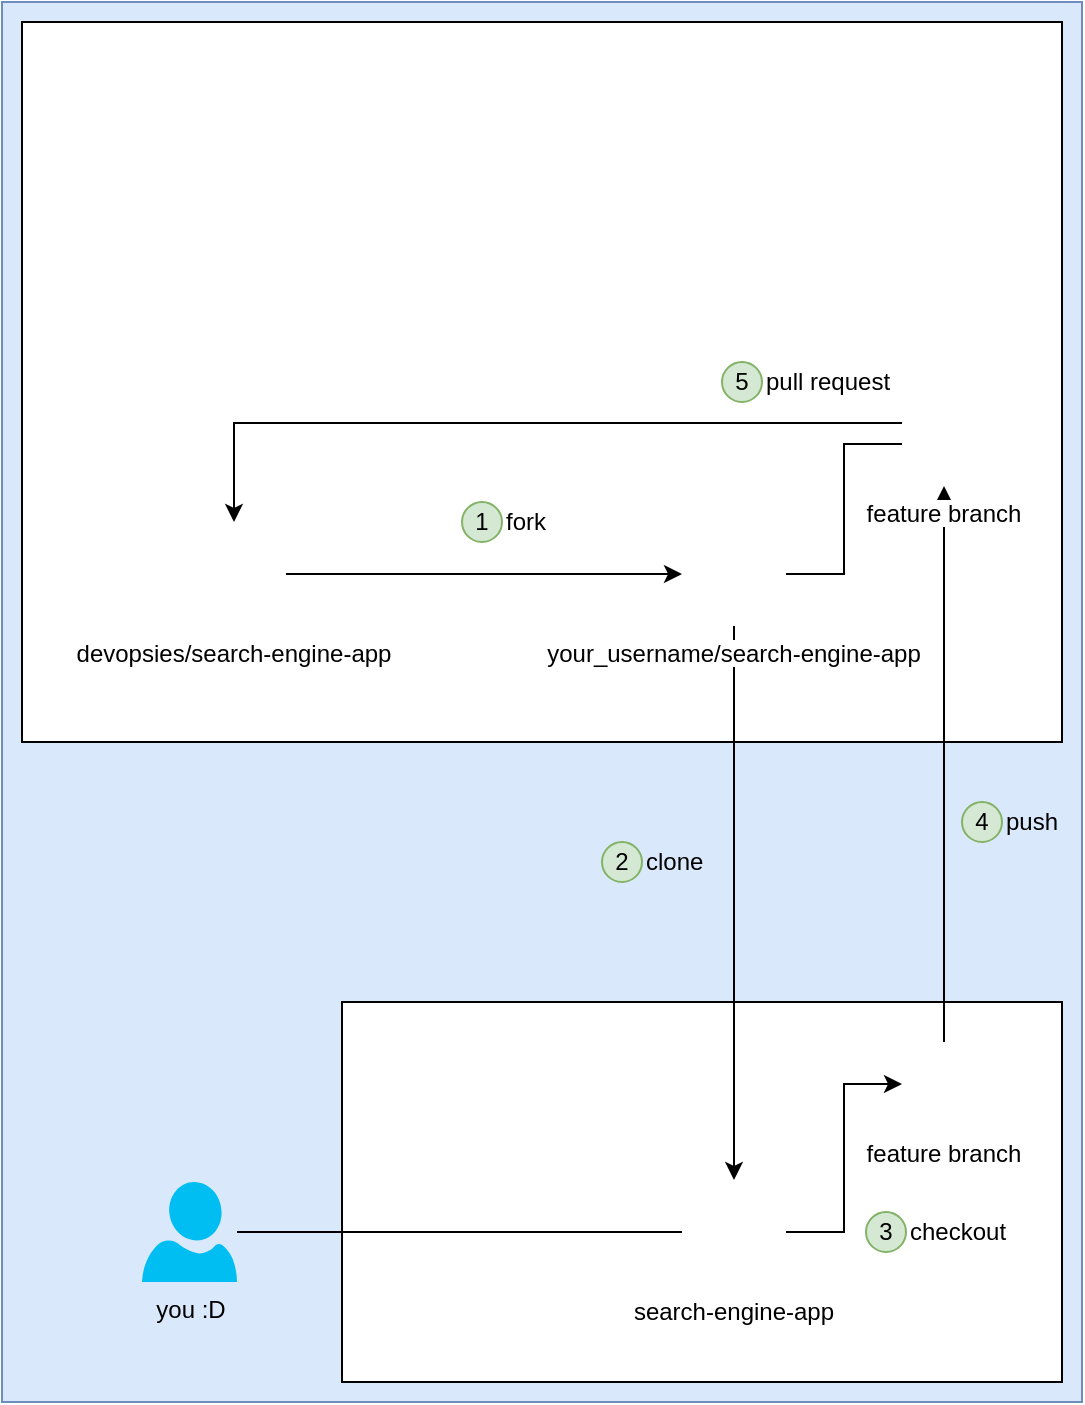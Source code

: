 <mxfile version="15.4.0" type="device"><diagram id="rLi8EMVhJBPrT8PyfEtM" name="Page-1"><mxGraphModel dx="1422" dy="816" grid="1" gridSize="10" guides="1" tooltips="1" connect="1" arrows="1" fold="1" page="1" pageScale="1" pageWidth="850" pageHeight="1100" math="0" shadow="0"><root><mxCell id="0"/><mxCell id="1" parent="0"/><mxCell id="38p3YUU8q75qeUHQ2Vay-1" value="" style="rounded=0;whiteSpace=wrap;html=1;fillColor=#dae8fc;strokeColor=#6c8ebf;" vertex="1" parent="1"><mxGeometry x="140" y="90" width="540" height="700" as="geometry"/></mxCell><mxCell id="SMTbQrqsJ7fk96Tr__mY-11" value="" style="rounded=0;whiteSpace=wrap;html=1;" parent="1" vertex="1"><mxGeometry x="310" y="590" width="360" height="190" as="geometry"/></mxCell><mxCell id="SMTbQrqsJ7fk96Tr__mY-2" value="" style="rounded=0;whiteSpace=wrap;html=1;" parent="1" vertex="1"><mxGeometry x="150" y="100" width="520" height="360" as="geometry"/></mxCell><mxCell id="SMTbQrqsJ7fk96Tr__mY-1" value="" style="shape=image;verticalLabelPosition=bottom;labelBackgroundColor=#ffffff;verticalAlign=top;aspect=fixed;imageAspect=0;image=https://cdn-icons-png.flaticon.com/512/733/733609.png;" parent="1" vertex="1"><mxGeometry x="390" y="140" width="90" height="90" as="geometry"/></mxCell><mxCell id="SMTbQrqsJ7fk96Tr__mY-7" value="" style="shape=image;verticalLabelPosition=bottom;labelBackgroundColor=#ffffff;verticalAlign=top;aspect=fixed;imageAspect=0;image=https://cdn-icons.flaticon.com/png/512/4494/premium/4494740.png?token=exp=1635802810~hmac=0880640dabdb8e473924c60cacc7d3e0;" parent="1" vertex="1"><mxGeometry x="340" y="610" width="42" height="42" as="geometry"/></mxCell><mxCell id="SMTbQrqsJ7fk96Tr__mY-10" style="edgeStyle=orthogonalEdgeStyle;rounded=0;orthogonalLoop=1;jettySize=auto;html=1;entryX=0;entryY=0.5;entryDx=0;entryDy=0;" parent="1" source="SMTbQrqsJ7fk96Tr__mY-8" target="SMTbQrqsJ7fk96Tr__mY-9" edge="1"><mxGeometry relative="1" as="geometry"/></mxCell><mxCell id="SMTbQrqsJ7fk96Tr__mY-8" value="devopsies/search-engine-app" style="shape=image;verticalLabelPosition=bottom;labelBackgroundColor=#ffffff;verticalAlign=top;aspect=fixed;imageAspect=0;image=https://cdn-icons.flaticon.com/png/512/4500/premium/4500935.png?token=exp=1635802810~hmac=9e5dce9e9e7fe252fa6dc977c56b30ae;fontStyle=0" parent="1" vertex="1"><mxGeometry x="230" y="350" width="52" height="52" as="geometry"/></mxCell><mxCell id="SMTbQrqsJ7fk96Tr__mY-13" style="edgeStyle=orthogonalEdgeStyle;rounded=0;orthogonalLoop=1;jettySize=auto;html=1;entryX=0.5;entryY=0;entryDx=0;entryDy=0;" parent="1" source="SMTbQrqsJ7fk96Tr__mY-9" target="SMTbQrqsJ7fk96Tr__mY-12" edge="1"><mxGeometry relative="1" as="geometry"/></mxCell><mxCell id="SMTbQrqsJ7fk96Tr__mY-9" value="your_username/search-engine-app" style="shape=image;verticalLabelPosition=bottom;labelBackgroundColor=#ffffff;verticalAlign=top;aspect=fixed;imageAspect=0;image=https://cdn-icons.flaticon.com/png/512/4500/premium/4500935.png?token=exp=1635802810~hmac=9e5dce9e9e7fe252fa6dc977c56b30ae;" parent="1" vertex="1"><mxGeometry x="480" y="350" width="52" height="52" as="geometry"/></mxCell><mxCell id="SMTbQrqsJ7fk96Tr__mY-16" style="edgeStyle=orthogonalEdgeStyle;rounded=0;orthogonalLoop=1;jettySize=auto;html=1;entryX=0;entryY=0.5;entryDx=0;entryDy=0;" parent="1" source="SMTbQrqsJ7fk96Tr__mY-12" target="SMTbQrqsJ7fk96Tr__mY-15" edge="1"><mxGeometry relative="1" as="geometry"/></mxCell><mxCell id="SMTbQrqsJ7fk96Tr__mY-12" value="search-engine-app" style="shape=image;verticalLabelPosition=bottom;labelBackgroundColor=#ffffff;verticalAlign=top;aspect=fixed;imageAspect=0;image=https://cdn-icons.flaticon.com/png/512/4500/premium/4500935.png?token=exp=1635802810~hmac=9e5dce9e9e7fe252fa6dc977c56b30ae;fontStyle=0" parent="1" vertex="1"><mxGeometry x="480" y="679" width="52" height="52" as="geometry"/></mxCell><mxCell id="SMTbQrqsJ7fk96Tr__mY-18" style="edgeStyle=orthogonalEdgeStyle;rounded=0;orthogonalLoop=1;jettySize=auto;html=1;" parent="1" source="SMTbQrqsJ7fk96Tr__mY-15" target="SMTbQrqsJ7fk96Tr__mY-17" edge="1"><mxGeometry relative="1" as="geometry"/></mxCell><mxCell id="SMTbQrqsJ7fk96Tr__mY-15" value="feature branch" style="shape=image;verticalLabelPosition=bottom;labelBackgroundColor=#ffffff;verticalAlign=top;aspect=fixed;imageAspect=0;image=https://cdn-icons.flaticon.com/png/512/4626/premium/4626029.png?token=exp=1635802810~hmac=847325e0e03f1d29f26c43fdb95b4c55;" parent="1" vertex="1"><mxGeometry x="590" y="610" width="42" height="42" as="geometry"/></mxCell><mxCell id="SMTbQrqsJ7fk96Tr__mY-19" style="edgeStyle=orthogonalEdgeStyle;rounded=0;orthogonalLoop=1;jettySize=auto;html=1;entryX=1;entryY=0.5;entryDx=0;entryDy=0;endArrow=none;endFill=0;" parent="1" source="SMTbQrqsJ7fk96Tr__mY-17" target="SMTbQrqsJ7fk96Tr__mY-9" edge="1"><mxGeometry relative="1" as="geometry"/></mxCell><mxCell id="SMTbQrqsJ7fk96Tr__mY-20" style="edgeStyle=orthogonalEdgeStyle;rounded=0;orthogonalLoop=1;jettySize=auto;html=1;exitX=0;exitY=0.25;exitDx=0;exitDy=0;entryX=0.5;entryY=0;entryDx=0;entryDy=0;" parent="1" source="SMTbQrqsJ7fk96Tr__mY-17" target="SMTbQrqsJ7fk96Tr__mY-8" edge="1"><mxGeometry relative="1" as="geometry"/></mxCell><mxCell id="SMTbQrqsJ7fk96Tr__mY-17" value="feature branch" style="shape=image;verticalLabelPosition=bottom;labelBackgroundColor=#ffffff;verticalAlign=top;aspect=fixed;imageAspect=0;image=https://cdn-icons.flaticon.com/png/512/4626/premium/4626029.png?token=exp=1635802810~hmac=847325e0e03f1d29f26c43fdb95b4c55;" parent="1" vertex="1"><mxGeometry x="590" y="290" width="42" height="42" as="geometry"/></mxCell><mxCell id="SMTbQrqsJ7fk96Tr__mY-22" style="edgeStyle=orthogonalEdgeStyle;rounded=0;orthogonalLoop=1;jettySize=auto;html=1;entryX=0;entryY=0.5;entryDx=0;entryDy=0;endArrow=none;endFill=0;" parent="1" source="SMTbQrqsJ7fk96Tr__mY-21" target="SMTbQrqsJ7fk96Tr__mY-12" edge="1"><mxGeometry relative="1" as="geometry"/></mxCell><mxCell id="SMTbQrqsJ7fk96Tr__mY-21" value="you :D" style="verticalLabelPosition=bottom;html=1;verticalAlign=top;align=center;strokeColor=none;fillColor=#00BEF2;shape=mxgraph.azure.user;" parent="1" vertex="1"><mxGeometry x="210" y="680" width="47.5" height="50" as="geometry"/></mxCell><mxCell id="SMTbQrqsJ7fk96Tr__mY-23" value="1" style="ellipse;whiteSpace=wrap;html=1;aspect=fixed;fillColor=#d5e8d4;strokeColor=#82b366;" parent="1" vertex="1"><mxGeometry x="370" y="340" width="20" height="20" as="geometry"/></mxCell><mxCell id="SMTbQrqsJ7fk96Tr__mY-24" value="fork" style="text;html=1;align=left;verticalAlign=middle;resizable=0;points=[];autosize=1;strokeColor=none;fillColor=none;" parent="1" vertex="1"><mxGeometry x="390" y="340" width="40" height="20" as="geometry"/></mxCell><mxCell id="SMTbQrqsJ7fk96Tr__mY-25" value="2" style="ellipse;whiteSpace=wrap;html=1;aspect=fixed;fillColor=#d5e8d4;strokeColor=#82b366;" parent="1" vertex="1"><mxGeometry x="440" y="510" width="20" height="20" as="geometry"/></mxCell><mxCell id="SMTbQrqsJ7fk96Tr__mY-26" value="clone" style="text;html=1;align=left;verticalAlign=middle;resizable=0;points=[];autosize=1;strokeColor=none;fillColor=none;" parent="1" vertex="1"><mxGeometry x="460" y="510" width="40" height="20" as="geometry"/></mxCell><mxCell id="SMTbQrqsJ7fk96Tr__mY-27" value="3" style="ellipse;whiteSpace=wrap;html=1;aspect=fixed;fillColor=#d5e8d4;strokeColor=#82b366;" parent="1" vertex="1"><mxGeometry x="572" y="695" width="20" height="20" as="geometry"/></mxCell><mxCell id="SMTbQrqsJ7fk96Tr__mY-28" value="checkout" style="text;html=1;align=left;verticalAlign=middle;resizable=0;points=[];autosize=1;strokeColor=none;fillColor=none;" parent="1" vertex="1"><mxGeometry x="592" y="695" width="60" height="20" as="geometry"/></mxCell><mxCell id="SMTbQrqsJ7fk96Tr__mY-29" value="4" style="ellipse;whiteSpace=wrap;html=1;aspect=fixed;fillColor=#d5e8d4;strokeColor=#82b366;" parent="1" vertex="1"><mxGeometry x="620" y="490" width="20" height="20" as="geometry"/></mxCell><mxCell id="SMTbQrqsJ7fk96Tr__mY-30" value="push" style="text;html=1;align=left;verticalAlign=middle;resizable=0;points=[];autosize=1;strokeColor=none;fillColor=none;" parent="1" vertex="1"><mxGeometry x="640" y="490" width="40" height="20" as="geometry"/></mxCell><mxCell id="SMTbQrqsJ7fk96Tr__mY-31" value="5" style="ellipse;whiteSpace=wrap;html=1;aspect=fixed;fillColor=#d5e8d4;strokeColor=#82b366;" parent="1" vertex="1"><mxGeometry x="500" y="270" width="20" height="20" as="geometry"/></mxCell><mxCell id="SMTbQrqsJ7fk96Tr__mY-32" value="pull request" style="text;html=1;align=left;verticalAlign=middle;resizable=0;points=[];autosize=1;strokeColor=none;fillColor=none;" parent="1" vertex="1"><mxGeometry x="520" y="270" width="80" height="20" as="geometry"/></mxCell></root></mxGraphModel></diagram></mxfile>